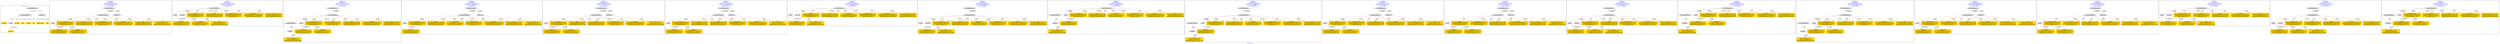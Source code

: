 digraph n0 {
fontcolor="blue"
remincross="true"
label="s22-s-moca.xml"
subgraph cluster_0 {
label="1-correct model"
n2[style="filled",color="white",fillcolor="lightgray",label="CulturalHeritageObject1"];
n3[shape="plaintext",style="filled",fillcolor="gold",label="creationDate"];
n4[style="filled",color="white",fillcolor="lightgray",label="Person1"];
n5[shape="plaintext",style="filled",fillcolor="gold",label="Dimensions"];
n6[shape="plaintext",style="filled",fillcolor="gold",label="Process"];
n7[shape="plaintext",style="filled",fillcolor="gold",label="Provenance"];
n8[shape="plaintext",style="filled",fillcolor="gold",label="title"];
n9[shape="plaintext",style="filled",fillcolor="gold",label="Assension_Number"];
n10[shape="plaintext",style="filled",fillcolor="gold",label="Artist_Name"];
n11[style="filled",color="white",fillcolor="lightgray",label="EuropeanaAggregation1"];
n12[style="filled",color="white",fillcolor="lightgray",label="WebResource1"];
n13[shape="plaintext",style="filled",fillcolor="gold",label="image"];
}
subgraph cluster_1 {
label="candidate 0\nlink coherence:1.0\nnode coherence:1.0\nconfidence:0.4899123472499251\nmapping score:0.600804115749975\ncost:10.9998\n-precision:0.73-recall:0.73"
n15[style="filled",color="white",fillcolor="lightgray",label="CulturalHeritageObject1"];
n16[style="filled",color="white",fillcolor="lightgray",label="Person1"];
n17[style="filled",color="white",fillcolor="lightgray",label="EuropeanaAggregation1"];
n18[style="filled",color="white",fillcolor="lightgray",label="WebResource1"];
n19[shape="plaintext",style="filled",fillcolor="gold",label="image\n[WebResource,classLink,0.467]\n[Document,classLink,0.458]\n[CulturalHeritageObject,provenance,0.041]\n[CulturalHeritageObject,description,0.035]"];
n20[shape="plaintext",style="filled",fillcolor="gold",label="Provenance\n[CulturalHeritageObject,provenance,0.37]\n[CulturalHeritageObject,title,0.291]\n[CulturalHeritageObject,description,0.192]\n[Concept,prefLabel,0.147]"];
n21[shape="plaintext",style="filled",fillcolor="gold",label="Artist_Name\n[Person,nameOfThePerson,0.435]\n[CulturalHeritageObject,description,0.243]\n[CulturalHeritageObject,title,0.201]\n[Person,biographicalInformation,0.121]"];
n22[shape="plaintext",style="filled",fillcolor="gold",label="Process\n[CulturalHeritageObject,medium,0.688]\n[CulturalHeritageObject,description,0.159]\n[CulturalHeritageObject,provenance,0.077]\n[Person,biographicalInformation,0.076]"];
n23[shape="plaintext",style="filled",fillcolor="gold",label="creationDate\n[Person,dateOfDeath,0.471]\n[CulturalHeritageObject,created,0.355]\n[CulturalHeritageObject,provenance,0.111]\n[WebResource,classLink,0.063]"];
n24[shape="plaintext",style="filled",fillcolor="gold",label="Assension_Number\n[CulturalHeritageObject,provenance,0.391]\n[CulturalHeritageObject,title,0.263]\n[CulturalHeritageObject,description,0.195]\n[Concept,prefLabel,0.152]"];
n25[shape="plaintext",style="filled",fillcolor="gold",label="Dimensions\n[CulturalHeritageObject,extent,0.675]\n[CulturalHeritageObject,accessionNumber,0.154]\n[CulturalHeritageObject,description,0.093]\n[CulturalHeritageObject,medium,0.078]"];
n26[shape="plaintext",style="filled",fillcolor="gold",label="title\n[CulturalHeritageObject,description,0.424]\n[CulturalHeritageObject,title,0.299]\n[Person,biographicalInformation,0.186]\n[CulturalHeritageObject,provenance,0.091]"];
}
subgraph cluster_2 {
label="candidate 1\nlink coherence:1.0\nnode coherence:1.0\nconfidence:0.48877965671246565\nmapping score:0.6004265522374885\ncost:9.99992\n-precision:0.5-recall:0.45"
n28[style="filled",color="white",fillcolor="lightgray",label="CulturalHeritageObject1"];
n29[style="filled",color="white",fillcolor="lightgray",label="Person1"];
n30[style="filled",color="white",fillcolor="lightgray",label="Document1"];
n31[shape="plaintext",style="filled",fillcolor="gold",label="Provenance\n[CulturalHeritageObject,provenance,0.37]\n[CulturalHeritageObject,title,0.291]\n[CulturalHeritageObject,description,0.192]\n[Concept,prefLabel,0.147]"];
n32[shape="plaintext",style="filled",fillcolor="gold",label="image\n[WebResource,classLink,0.467]\n[Document,classLink,0.458]\n[CulturalHeritageObject,provenance,0.041]\n[CulturalHeritageObject,description,0.035]"];
n33[shape="plaintext",style="filled",fillcolor="gold",label="Artist_Name\n[Person,nameOfThePerson,0.435]\n[CulturalHeritageObject,description,0.243]\n[CulturalHeritageObject,title,0.201]\n[Person,biographicalInformation,0.121]"];
n34[shape="plaintext",style="filled",fillcolor="gold",label="Process\n[CulturalHeritageObject,medium,0.688]\n[CulturalHeritageObject,description,0.159]\n[CulturalHeritageObject,provenance,0.077]\n[Person,biographicalInformation,0.076]"];
n35[shape="plaintext",style="filled",fillcolor="gold",label="creationDate\n[Person,dateOfDeath,0.471]\n[CulturalHeritageObject,created,0.355]\n[CulturalHeritageObject,provenance,0.111]\n[WebResource,classLink,0.063]"];
n36[shape="plaintext",style="filled",fillcolor="gold",label="Assension_Number\n[CulturalHeritageObject,provenance,0.391]\n[CulturalHeritageObject,title,0.263]\n[CulturalHeritageObject,description,0.195]\n[Concept,prefLabel,0.152]"];
n37[shape="plaintext",style="filled",fillcolor="gold",label="Dimensions\n[CulturalHeritageObject,extent,0.675]\n[CulturalHeritageObject,accessionNumber,0.154]\n[CulturalHeritageObject,description,0.093]\n[CulturalHeritageObject,medium,0.078]"];
n38[shape="plaintext",style="filled",fillcolor="gold",label="title\n[CulturalHeritageObject,description,0.424]\n[CulturalHeritageObject,title,0.299]\n[Person,biographicalInformation,0.186]\n[CulturalHeritageObject,provenance,0.091]"];
}
subgraph cluster_3 {
label="candidate 10\nlink coherence:1.0\nnode coherence:1.0\nconfidence:0.4790155373321883\nmapping score:0.5971718457773961\ncost:11.99985\n-precision:0.42-recall:0.45"
n40[style="filled",color="white",fillcolor="lightgray",label="CulturalHeritageObject1"];
n41[style="filled",color="white",fillcolor="lightgray",label="CulturalHeritageObject2"];
n42[style="filled",color="white",fillcolor="lightgray",label="Person1"];
n43[style="filled",color="white",fillcolor="lightgray",label="Document2"];
n44[style="filled",color="white",fillcolor="lightgray",label="EuropeanaAggregation1"];
n45[shape="plaintext",style="filled",fillcolor="gold",label="Assension_Number\n[CulturalHeritageObject,provenance,0.391]\n[CulturalHeritageObject,title,0.263]\n[CulturalHeritageObject,description,0.195]\n[Concept,prefLabel,0.152]"];
n46[shape="plaintext",style="filled",fillcolor="gold",label="Provenance\n[CulturalHeritageObject,provenance,0.37]\n[CulturalHeritageObject,title,0.291]\n[CulturalHeritageObject,description,0.192]\n[Concept,prefLabel,0.147]"];
n47[shape="plaintext",style="filled",fillcolor="gold",label="Artist_Name\n[Person,nameOfThePerson,0.435]\n[CulturalHeritageObject,description,0.243]\n[CulturalHeritageObject,title,0.201]\n[Person,biographicalInformation,0.121]"];
n48[shape="plaintext",style="filled",fillcolor="gold",label="image\n[WebResource,classLink,0.467]\n[Document,classLink,0.458]\n[CulturalHeritageObject,provenance,0.041]\n[CulturalHeritageObject,description,0.035]"];
n49[shape="plaintext",style="filled",fillcolor="gold",label="Process\n[CulturalHeritageObject,medium,0.688]\n[CulturalHeritageObject,description,0.159]\n[CulturalHeritageObject,provenance,0.077]\n[Person,biographicalInformation,0.076]"];
n50[shape="plaintext",style="filled",fillcolor="gold",label="creationDate\n[Person,dateOfDeath,0.471]\n[CulturalHeritageObject,created,0.355]\n[CulturalHeritageObject,provenance,0.111]\n[WebResource,classLink,0.063]"];
n51[shape="plaintext",style="filled",fillcolor="gold",label="Dimensions\n[CulturalHeritageObject,extent,0.675]\n[CulturalHeritageObject,accessionNumber,0.154]\n[CulturalHeritageObject,description,0.093]\n[CulturalHeritageObject,medium,0.078]"];
n52[shape="plaintext",style="filled",fillcolor="gold",label="title\n[CulturalHeritageObject,description,0.424]\n[CulturalHeritageObject,title,0.299]\n[Person,biographicalInformation,0.186]\n[CulturalHeritageObject,provenance,0.091]"];
}
subgraph cluster_4 {
label="candidate 11\nlink coherence:1.0\nnode coherence:1.0\nconfidence:0.4753331814310154\nmapping score:0.5959443938103385\ncost:10.9998\n-precision:0.82-recall:0.82"
n54[style="filled",color="white",fillcolor="lightgray",label="CulturalHeritageObject1"];
n55[style="filled",color="white",fillcolor="lightgray",label="Person1"];
n56[style="filled",color="white",fillcolor="lightgray",label="EuropeanaAggregation1"];
n57[style="filled",color="white",fillcolor="lightgray",label="WebResource1"];
n58[shape="plaintext",style="filled",fillcolor="gold",label="image\n[WebResource,classLink,0.467]\n[Document,classLink,0.458]\n[CulturalHeritageObject,provenance,0.041]\n[CulturalHeritageObject,description,0.035]"];
n59[shape="plaintext",style="filled",fillcolor="gold",label="Provenance\n[CulturalHeritageObject,provenance,0.37]\n[CulturalHeritageObject,title,0.291]\n[CulturalHeritageObject,description,0.192]\n[Concept,prefLabel,0.147]"];
n60[shape="plaintext",style="filled",fillcolor="gold",label="Artist_Name\n[Person,nameOfThePerson,0.435]\n[CulturalHeritageObject,description,0.243]\n[CulturalHeritageObject,title,0.201]\n[Person,biographicalInformation,0.121]"];
n61[shape="plaintext",style="filled",fillcolor="gold",label="Process\n[CulturalHeritageObject,medium,0.688]\n[CulturalHeritageObject,description,0.159]\n[CulturalHeritageObject,provenance,0.077]\n[Person,biographicalInformation,0.076]"];
n62[shape="plaintext",style="filled",fillcolor="gold",label="creationDate\n[Person,dateOfDeath,0.471]\n[CulturalHeritageObject,created,0.355]\n[CulturalHeritageObject,provenance,0.111]\n[WebResource,classLink,0.063]"];
n63[shape="plaintext",style="filled",fillcolor="gold",label="Assension_Number\n[CulturalHeritageObject,provenance,0.391]\n[CulturalHeritageObject,title,0.263]\n[CulturalHeritageObject,description,0.195]\n[Concept,prefLabel,0.152]"];
n64[shape="plaintext",style="filled",fillcolor="gold",label="Dimensions\n[CulturalHeritageObject,extent,0.675]\n[CulturalHeritageObject,accessionNumber,0.154]\n[CulturalHeritageObject,description,0.093]\n[CulturalHeritageObject,medium,0.078]"];
n65[shape="plaintext",style="filled",fillcolor="gold",label="title\n[CulturalHeritageObject,description,0.424]\n[CulturalHeritageObject,title,0.299]\n[Person,biographicalInformation,0.186]\n[CulturalHeritageObject,provenance,0.091]"];
}
subgraph cluster_5 {
label="candidate 12\nlink coherence:1.0\nnode coherence:1.0\nconfidence:0.4742328409380693\nmapping score:0.595577613646023\ncost:10.9998\n-precision:0.82-recall:0.82"
n67[style="filled",color="white",fillcolor="lightgray",label="CulturalHeritageObject1"];
n68[style="filled",color="white",fillcolor="lightgray",label="Person1"];
n69[style="filled",color="white",fillcolor="lightgray",label="EuropeanaAggregation1"];
n70[style="filled",color="white",fillcolor="lightgray",label="WebResource1"];
n71[shape="plaintext",style="filled",fillcolor="gold",label="image\n[WebResource,classLink,0.467]\n[Document,classLink,0.458]\n[CulturalHeritageObject,provenance,0.041]\n[CulturalHeritageObject,description,0.035]"];
n72[shape="plaintext",style="filled",fillcolor="gold",label="Provenance\n[CulturalHeritageObject,provenance,0.37]\n[CulturalHeritageObject,title,0.291]\n[CulturalHeritageObject,description,0.192]\n[Concept,prefLabel,0.147]"];
n73[shape="plaintext",style="filled",fillcolor="gold",label="title\n[CulturalHeritageObject,description,0.424]\n[CulturalHeritageObject,title,0.299]\n[Person,biographicalInformation,0.186]\n[CulturalHeritageObject,provenance,0.091]"];
n74[shape="plaintext",style="filled",fillcolor="gold",label="Artist_Name\n[Person,nameOfThePerson,0.435]\n[CulturalHeritageObject,description,0.243]\n[CulturalHeritageObject,title,0.201]\n[Person,biographicalInformation,0.121]"];
n75[shape="plaintext",style="filled",fillcolor="gold",label="Process\n[CulturalHeritageObject,medium,0.688]\n[CulturalHeritageObject,description,0.159]\n[CulturalHeritageObject,provenance,0.077]\n[Person,biographicalInformation,0.076]"];
n76[shape="plaintext",style="filled",fillcolor="gold",label="creationDate\n[Person,dateOfDeath,0.471]\n[CulturalHeritageObject,created,0.355]\n[CulturalHeritageObject,provenance,0.111]\n[WebResource,classLink,0.063]"];
n77[shape="plaintext",style="filled",fillcolor="gold",label="Assension_Number\n[CulturalHeritageObject,provenance,0.391]\n[CulturalHeritageObject,title,0.263]\n[CulturalHeritageObject,description,0.195]\n[Concept,prefLabel,0.152]"];
n78[shape="plaintext",style="filled",fillcolor="gold",label="Dimensions\n[CulturalHeritageObject,extent,0.675]\n[CulturalHeritageObject,accessionNumber,0.154]\n[CulturalHeritageObject,description,0.093]\n[CulturalHeritageObject,medium,0.078]"];
}
subgraph cluster_6 {
label="candidate 13\nlink coherence:1.0\nnode coherence:1.0\nconfidence:0.4742328409380693\nmapping score:0.595577613646023\ncost:10.99985\n-precision:0.82-recall:0.82"
n80[style="filled",color="white",fillcolor="lightgray",label="CulturalHeritageObject1"];
n81[style="filled",color="white",fillcolor="lightgray",label="Person1"];
n82[style="filled",color="white",fillcolor="lightgray",label="EuropeanaAggregation1"];
n83[style="filled",color="white",fillcolor="lightgray",label="WebResource2"];
n84[shape="plaintext",style="filled",fillcolor="gold",label="Provenance\n[CulturalHeritageObject,provenance,0.37]\n[CulturalHeritageObject,title,0.291]\n[CulturalHeritageObject,description,0.192]\n[Concept,prefLabel,0.147]"];
n85[shape="plaintext",style="filled",fillcolor="gold",label="title\n[CulturalHeritageObject,description,0.424]\n[CulturalHeritageObject,title,0.299]\n[Person,biographicalInformation,0.186]\n[CulturalHeritageObject,provenance,0.091]"];
n86[shape="plaintext",style="filled",fillcolor="gold",label="Artist_Name\n[Person,nameOfThePerson,0.435]\n[CulturalHeritageObject,description,0.243]\n[CulturalHeritageObject,title,0.201]\n[Person,biographicalInformation,0.121]"];
n87[shape="plaintext",style="filled",fillcolor="gold",label="Process\n[CulturalHeritageObject,medium,0.688]\n[CulturalHeritageObject,description,0.159]\n[CulturalHeritageObject,provenance,0.077]\n[Person,biographicalInformation,0.076]"];
n88[shape="plaintext",style="filled",fillcolor="gold",label="creationDate\n[Person,dateOfDeath,0.471]\n[CulturalHeritageObject,created,0.355]\n[CulturalHeritageObject,provenance,0.111]\n[WebResource,classLink,0.063]"];
n89[shape="plaintext",style="filled",fillcolor="gold",label="Assension_Number\n[CulturalHeritageObject,provenance,0.391]\n[CulturalHeritageObject,title,0.263]\n[CulturalHeritageObject,description,0.195]\n[Concept,prefLabel,0.152]"];
n90[shape="plaintext",style="filled",fillcolor="gold",label="Dimensions\n[CulturalHeritageObject,extent,0.675]\n[CulturalHeritageObject,accessionNumber,0.154]\n[CulturalHeritageObject,description,0.093]\n[CulturalHeritageObject,medium,0.078]"];
n91[shape="plaintext",style="filled",fillcolor="gold",label="image\n[WebResource,classLink,0.467]\n[Document,classLink,0.458]\n[CulturalHeritageObject,provenance,0.041]\n[CulturalHeritageObject,description,0.035]"];
}
subgraph cluster_7 {
label="candidate 14\nlink coherence:1.0\nnode coherence:1.0\nconfidence:0.4742004908935559\nmapping score:0.595566830297852\ncost:9.99992\n-precision:0.6-recall:0.55"
n93[style="filled",color="white",fillcolor="lightgray",label="CulturalHeritageObject1"];
n94[style="filled",color="white",fillcolor="lightgray",label="Person1"];
n95[style="filled",color="white",fillcolor="lightgray",label="Document1"];
n96[shape="plaintext",style="filled",fillcolor="gold",label="Provenance\n[CulturalHeritageObject,provenance,0.37]\n[CulturalHeritageObject,title,0.291]\n[CulturalHeritageObject,description,0.192]\n[Concept,prefLabel,0.147]"];
n97[shape="plaintext",style="filled",fillcolor="gold",label="image\n[WebResource,classLink,0.467]\n[Document,classLink,0.458]\n[CulturalHeritageObject,provenance,0.041]\n[CulturalHeritageObject,description,0.035]"];
n98[shape="plaintext",style="filled",fillcolor="gold",label="Artist_Name\n[Person,nameOfThePerson,0.435]\n[CulturalHeritageObject,description,0.243]\n[CulturalHeritageObject,title,0.201]\n[Person,biographicalInformation,0.121]"];
n99[shape="plaintext",style="filled",fillcolor="gold",label="Process\n[CulturalHeritageObject,medium,0.688]\n[CulturalHeritageObject,description,0.159]\n[CulturalHeritageObject,provenance,0.077]\n[Person,biographicalInformation,0.076]"];
n100[shape="plaintext",style="filled",fillcolor="gold",label="creationDate\n[Person,dateOfDeath,0.471]\n[CulturalHeritageObject,created,0.355]\n[CulturalHeritageObject,provenance,0.111]\n[WebResource,classLink,0.063]"];
n101[shape="plaintext",style="filled",fillcolor="gold",label="Assension_Number\n[CulturalHeritageObject,provenance,0.391]\n[CulturalHeritageObject,title,0.263]\n[CulturalHeritageObject,description,0.195]\n[Concept,prefLabel,0.152]"];
n102[shape="plaintext",style="filled",fillcolor="gold",label="Dimensions\n[CulturalHeritageObject,extent,0.675]\n[CulturalHeritageObject,accessionNumber,0.154]\n[CulturalHeritageObject,description,0.093]\n[CulturalHeritageObject,medium,0.078]"];
n103[shape="plaintext",style="filled",fillcolor="gold",label="title\n[CulturalHeritageObject,description,0.424]\n[CulturalHeritageObject,title,0.299]\n[Person,biographicalInformation,0.186]\n[CulturalHeritageObject,provenance,0.091]"];
}
subgraph cluster_8 {
label="candidate 15\nlink coherence:1.0\nnode coherence:1.0\nconfidence:0.4742004908935559\nmapping score:0.595566830297852\ncost:10.99986\n-precision:0.64-recall:0.64"
n105[style="filled",color="white",fillcolor="lightgray",label="CulturalHeritageObject1"];
n106[style="filled",color="white",fillcolor="lightgray",label="Person1"];
n107[style="filled",color="white",fillcolor="lightgray",label="Document1"];
n108[style="filled",color="white",fillcolor="lightgray",label="EuropeanaAggregation1"];
n109[shape="plaintext",style="filled",fillcolor="gold",label="Provenance\n[CulturalHeritageObject,provenance,0.37]\n[CulturalHeritageObject,title,0.291]\n[CulturalHeritageObject,description,0.192]\n[Concept,prefLabel,0.147]"];
n110[shape="plaintext",style="filled",fillcolor="gold",label="image\n[WebResource,classLink,0.467]\n[Document,classLink,0.458]\n[CulturalHeritageObject,provenance,0.041]\n[CulturalHeritageObject,description,0.035]"];
n111[shape="plaintext",style="filled",fillcolor="gold",label="Artist_Name\n[Person,nameOfThePerson,0.435]\n[CulturalHeritageObject,description,0.243]\n[CulturalHeritageObject,title,0.201]\n[Person,biographicalInformation,0.121]"];
n112[shape="plaintext",style="filled",fillcolor="gold",label="Process\n[CulturalHeritageObject,medium,0.688]\n[CulturalHeritageObject,description,0.159]\n[CulturalHeritageObject,provenance,0.077]\n[Person,biographicalInformation,0.076]"];
n113[shape="plaintext",style="filled",fillcolor="gold",label="creationDate\n[Person,dateOfDeath,0.471]\n[CulturalHeritageObject,created,0.355]\n[CulturalHeritageObject,provenance,0.111]\n[WebResource,classLink,0.063]"];
n114[shape="plaintext",style="filled",fillcolor="gold",label="Assension_Number\n[CulturalHeritageObject,provenance,0.391]\n[CulturalHeritageObject,title,0.263]\n[CulturalHeritageObject,description,0.195]\n[Concept,prefLabel,0.152]"];
n115[shape="plaintext",style="filled",fillcolor="gold",label="Dimensions\n[CulturalHeritageObject,extent,0.675]\n[CulturalHeritageObject,accessionNumber,0.154]\n[CulturalHeritageObject,description,0.093]\n[CulturalHeritageObject,medium,0.078]"];
n116[shape="plaintext",style="filled",fillcolor="gold",label="title\n[CulturalHeritageObject,description,0.424]\n[CulturalHeritageObject,title,0.299]\n[Person,biographicalInformation,0.186]\n[CulturalHeritageObject,provenance,0.091]"];
}
subgraph cluster_9 {
label="candidate 16\nlink coherence:1.0\nnode coherence:1.0\nconfidence:0.4742004908935559\nmapping score:0.595566830297852\ncost:10.99991\n-precision:0.55-recall:0.55"
n118[style="filled",color="white",fillcolor="lightgray",label="CulturalHeritageObject1"];
n119[style="filled",color="white",fillcolor="lightgray",label="CulturalHeritageObject2"];
n120[style="filled",color="white",fillcolor="lightgray",label="Person1"];
n121[style="filled",color="white",fillcolor="lightgray",label="Document2"];
n122[shape="plaintext",style="filled",fillcolor="gold",label="Provenance\n[CulturalHeritageObject,provenance,0.37]\n[CulturalHeritageObject,title,0.291]\n[CulturalHeritageObject,description,0.192]\n[Concept,prefLabel,0.147]"];
n123[shape="plaintext",style="filled",fillcolor="gold",label="Artist_Name\n[Person,nameOfThePerson,0.435]\n[CulturalHeritageObject,description,0.243]\n[CulturalHeritageObject,title,0.201]\n[Person,biographicalInformation,0.121]"];
n124[shape="plaintext",style="filled",fillcolor="gold",label="image\n[WebResource,classLink,0.467]\n[Document,classLink,0.458]\n[CulturalHeritageObject,provenance,0.041]\n[CulturalHeritageObject,description,0.035]"];
n125[shape="plaintext",style="filled",fillcolor="gold",label="Process\n[CulturalHeritageObject,medium,0.688]\n[CulturalHeritageObject,description,0.159]\n[CulturalHeritageObject,provenance,0.077]\n[Person,biographicalInformation,0.076]"];
n126[shape="plaintext",style="filled",fillcolor="gold",label="creationDate\n[Person,dateOfDeath,0.471]\n[CulturalHeritageObject,created,0.355]\n[CulturalHeritageObject,provenance,0.111]\n[WebResource,classLink,0.063]"];
n127[shape="plaintext",style="filled",fillcolor="gold",label="Assension_Number\n[CulturalHeritageObject,provenance,0.391]\n[CulturalHeritageObject,title,0.263]\n[CulturalHeritageObject,description,0.195]\n[Concept,prefLabel,0.152]"];
n128[shape="plaintext",style="filled",fillcolor="gold",label="Dimensions\n[CulturalHeritageObject,extent,0.675]\n[CulturalHeritageObject,accessionNumber,0.154]\n[CulturalHeritageObject,description,0.093]\n[CulturalHeritageObject,medium,0.078]"];
n129[shape="plaintext",style="filled",fillcolor="gold",label="title\n[CulturalHeritageObject,description,0.424]\n[CulturalHeritageObject,title,0.299]\n[Person,biographicalInformation,0.186]\n[CulturalHeritageObject,provenance,0.091]"];
}
subgraph cluster_10 {
label="candidate 17\nlink coherence:1.0\nnode coherence:1.0\nconfidence:0.4742004908935559\nmapping score:0.595566830297852\ncost:11.99985\n-precision:0.58-recall:0.64"
n131[style="filled",color="white",fillcolor="lightgray",label="CulturalHeritageObject1"];
n132[style="filled",color="white",fillcolor="lightgray",label="CulturalHeritageObject2"];
n133[style="filled",color="white",fillcolor="lightgray",label="Person1"];
n134[style="filled",color="white",fillcolor="lightgray",label="Document2"];
n135[style="filled",color="white",fillcolor="lightgray",label="EuropeanaAggregation1"];
n136[shape="plaintext",style="filled",fillcolor="gold",label="Provenance\n[CulturalHeritageObject,provenance,0.37]\n[CulturalHeritageObject,title,0.291]\n[CulturalHeritageObject,description,0.192]\n[Concept,prefLabel,0.147]"];
n137[shape="plaintext",style="filled",fillcolor="gold",label="Artist_Name\n[Person,nameOfThePerson,0.435]\n[CulturalHeritageObject,description,0.243]\n[CulturalHeritageObject,title,0.201]\n[Person,biographicalInformation,0.121]"];
n138[shape="plaintext",style="filled",fillcolor="gold",label="image\n[WebResource,classLink,0.467]\n[Document,classLink,0.458]\n[CulturalHeritageObject,provenance,0.041]\n[CulturalHeritageObject,description,0.035]"];
n139[shape="plaintext",style="filled",fillcolor="gold",label="Process\n[CulturalHeritageObject,medium,0.688]\n[CulturalHeritageObject,description,0.159]\n[CulturalHeritageObject,provenance,0.077]\n[Person,biographicalInformation,0.076]"];
n140[shape="plaintext",style="filled",fillcolor="gold",label="creationDate\n[Person,dateOfDeath,0.471]\n[CulturalHeritageObject,created,0.355]\n[CulturalHeritageObject,provenance,0.111]\n[WebResource,classLink,0.063]"];
n141[shape="plaintext",style="filled",fillcolor="gold",label="Assension_Number\n[CulturalHeritageObject,provenance,0.391]\n[CulturalHeritageObject,title,0.263]\n[CulturalHeritageObject,description,0.195]\n[Concept,prefLabel,0.152]"];
n142[shape="plaintext",style="filled",fillcolor="gold",label="Dimensions\n[CulturalHeritageObject,extent,0.675]\n[CulturalHeritageObject,accessionNumber,0.154]\n[CulturalHeritageObject,description,0.093]\n[CulturalHeritageObject,medium,0.078]"];
n143[shape="plaintext",style="filled",fillcolor="gold",label="title\n[CulturalHeritageObject,description,0.424]\n[CulturalHeritageObject,title,0.299]\n[Person,biographicalInformation,0.186]\n[CulturalHeritageObject,provenance,0.091]"];
}
subgraph cluster_11 {
label="candidate 18\nlink coherence:1.0\nnode coherence:1.0\nconfidence:0.47395672743521977\nmapping score:0.59548557581174\ncost:10.9998\n-precision:0.73-recall:0.73"
n145[style="filled",color="white",fillcolor="lightgray",label="CulturalHeritageObject1"];
n146[style="filled",color="white",fillcolor="lightgray",label="Person1"];
n147[style="filled",color="white",fillcolor="lightgray",label="EuropeanaAggregation1"];
n148[style="filled",color="white",fillcolor="lightgray",label="WebResource1"];
n149[shape="plaintext",style="filled",fillcolor="gold",label="image\n[WebResource,classLink,0.467]\n[Document,classLink,0.458]\n[CulturalHeritageObject,provenance,0.041]\n[CulturalHeritageObject,description,0.035]"];
n150[shape="plaintext",style="filled",fillcolor="gold",label="Provenance\n[CulturalHeritageObject,provenance,0.37]\n[CulturalHeritageObject,title,0.291]\n[CulturalHeritageObject,description,0.192]\n[Concept,prefLabel,0.147]"];
n151[shape="plaintext",style="filled",fillcolor="gold",label="Assension_Number\n[CulturalHeritageObject,provenance,0.391]\n[CulturalHeritageObject,title,0.263]\n[CulturalHeritageObject,description,0.195]\n[Concept,prefLabel,0.152]"];
n152[shape="plaintext",style="filled",fillcolor="gold",label="Artist_Name\n[Person,nameOfThePerson,0.435]\n[CulturalHeritageObject,description,0.243]\n[CulturalHeritageObject,title,0.201]\n[Person,biographicalInformation,0.121]"];
n153[shape="plaintext",style="filled",fillcolor="gold",label="Process\n[CulturalHeritageObject,medium,0.688]\n[CulturalHeritageObject,description,0.159]\n[CulturalHeritageObject,provenance,0.077]\n[Person,biographicalInformation,0.076]"];
n154[shape="plaintext",style="filled",fillcolor="gold",label="creationDate\n[Person,dateOfDeath,0.471]\n[CulturalHeritageObject,created,0.355]\n[CulturalHeritageObject,provenance,0.111]\n[WebResource,classLink,0.063]"];
n155[shape="plaintext",style="filled",fillcolor="gold",label="Dimensions\n[CulturalHeritageObject,extent,0.675]\n[CulturalHeritageObject,accessionNumber,0.154]\n[CulturalHeritageObject,description,0.093]\n[CulturalHeritageObject,medium,0.078]"];
n156[shape="plaintext",style="filled",fillcolor="gold",label="title\n[CulturalHeritageObject,description,0.424]\n[CulturalHeritageObject,title,0.299]\n[Person,biographicalInformation,0.186]\n[CulturalHeritageObject,provenance,0.091]"];
}
subgraph cluster_12 {
label="candidate 19\nlink coherence:1.0\nnode coherence:1.0\nconfidence:0.47395672743521977\nmapping score:0.59548557581174\ncost:10.99988\n-precision:0.64-recall:0.64"
n158[style="filled",color="white",fillcolor="lightgray",label="CulturalHeritageObject1"];
n159[style="filled",color="white",fillcolor="lightgray",label="Person2"];
n160[style="filled",color="white",fillcolor="lightgray",label="EuropeanaAggregation1"];
n161[style="filled",color="white",fillcolor="lightgray",label="WebResource1"];
n162[shape="plaintext",style="filled",fillcolor="gold",label="image\n[WebResource,classLink,0.467]\n[Document,classLink,0.458]\n[CulturalHeritageObject,provenance,0.041]\n[CulturalHeritageObject,description,0.035]"];
n163[shape="plaintext",style="filled",fillcolor="gold",label="creationDate\n[Person,dateOfDeath,0.471]\n[CulturalHeritageObject,created,0.355]\n[CulturalHeritageObject,provenance,0.111]\n[WebResource,classLink,0.063]"];
n164[shape="plaintext",style="filled",fillcolor="gold",label="Provenance\n[CulturalHeritageObject,provenance,0.37]\n[CulturalHeritageObject,title,0.291]\n[CulturalHeritageObject,description,0.192]\n[Concept,prefLabel,0.147]"];
n165[shape="plaintext",style="filled",fillcolor="gold",label="Assension_Number\n[CulturalHeritageObject,provenance,0.391]\n[CulturalHeritageObject,title,0.263]\n[CulturalHeritageObject,description,0.195]\n[Concept,prefLabel,0.152]"];
n166[shape="plaintext",style="filled",fillcolor="gold",label="Artist_Name\n[Person,nameOfThePerson,0.435]\n[CulturalHeritageObject,description,0.243]\n[CulturalHeritageObject,title,0.201]\n[Person,biographicalInformation,0.121]"];
n167[shape="plaintext",style="filled",fillcolor="gold",label="Process\n[CulturalHeritageObject,medium,0.688]\n[CulturalHeritageObject,description,0.159]\n[CulturalHeritageObject,provenance,0.077]\n[Person,biographicalInformation,0.076]"];
n168[shape="plaintext",style="filled",fillcolor="gold",label="Dimensions\n[CulturalHeritageObject,extent,0.675]\n[CulturalHeritageObject,accessionNumber,0.154]\n[CulturalHeritageObject,description,0.093]\n[CulturalHeritageObject,medium,0.078]"];
n169[shape="plaintext",style="filled",fillcolor="gold",label="title\n[CulturalHeritageObject,description,0.424]\n[CulturalHeritageObject,title,0.299]\n[Person,biographicalInformation,0.186]\n[CulturalHeritageObject,provenance,0.091]"];
}
subgraph cluster_13 {
label="candidate 2\nlink coherence:1.0\nnode coherence:1.0\nconfidence:0.48877965671246565\nmapping score:0.6004265522374885\ncost:10.99986\n-precision:0.55-recall:0.55"
n171[style="filled",color="white",fillcolor="lightgray",label="CulturalHeritageObject1"];
n172[style="filled",color="white",fillcolor="lightgray",label="Person1"];
n173[style="filled",color="white",fillcolor="lightgray",label="Document1"];
n174[style="filled",color="white",fillcolor="lightgray",label="EuropeanaAggregation1"];
n175[shape="plaintext",style="filled",fillcolor="gold",label="Provenance\n[CulturalHeritageObject,provenance,0.37]\n[CulturalHeritageObject,title,0.291]\n[CulturalHeritageObject,description,0.192]\n[Concept,prefLabel,0.147]"];
n176[shape="plaintext",style="filled",fillcolor="gold",label="image\n[WebResource,classLink,0.467]\n[Document,classLink,0.458]\n[CulturalHeritageObject,provenance,0.041]\n[CulturalHeritageObject,description,0.035]"];
n177[shape="plaintext",style="filled",fillcolor="gold",label="Artist_Name\n[Person,nameOfThePerson,0.435]\n[CulturalHeritageObject,description,0.243]\n[CulturalHeritageObject,title,0.201]\n[Person,biographicalInformation,0.121]"];
n178[shape="plaintext",style="filled",fillcolor="gold",label="Process\n[CulturalHeritageObject,medium,0.688]\n[CulturalHeritageObject,description,0.159]\n[CulturalHeritageObject,provenance,0.077]\n[Person,biographicalInformation,0.076]"];
n179[shape="plaintext",style="filled",fillcolor="gold",label="creationDate\n[Person,dateOfDeath,0.471]\n[CulturalHeritageObject,created,0.355]\n[CulturalHeritageObject,provenance,0.111]\n[WebResource,classLink,0.063]"];
n180[shape="plaintext",style="filled",fillcolor="gold",label="Assension_Number\n[CulturalHeritageObject,provenance,0.391]\n[CulturalHeritageObject,title,0.263]\n[CulturalHeritageObject,description,0.195]\n[Concept,prefLabel,0.152]"];
n181[shape="plaintext",style="filled",fillcolor="gold",label="Dimensions\n[CulturalHeritageObject,extent,0.675]\n[CulturalHeritageObject,accessionNumber,0.154]\n[CulturalHeritageObject,description,0.093]\n[CulturalHeritageObject,medium,0.078]"];
n182[shape="plaintext",style="filled",fillcolor="gold",label="title\n[CulturalHeritageObject,description,0.424]\n[CulturalHeritageObject,title,0.299]\n[Person,biographicalInformation,0.186]\n[CulturalHeritageObject,provenance,0.091]"];
}
subgraph cluster_14 {
label="candidate 3\nlink coherence:1.0\nnode coherence:1.0\nconfidence:0.48877965671246565\nmapping score:0.6004265522374885\ncost:10.99991\n-precision:0.45-recall:0.45"
n184[style="filled",color="white",fillcolor="lightgray",label="CulturalHeritageObject1"];
n185[style="filled",color="white",fillcolor="lightgray",label="CulturalHeritageObject2"];
n186[style="filled",color="white",fillcolor="lightgray",label="Person1"];
n187[style="filled",color="white",fillcolor="lightgray",label="Document2"];
n188[shape="plaintext",style="filled",fillcolor="gold",label="Provenance\n[CulturalHeritageObject,provenance,0.37]\n[CulturalHeritageObject,title,0.291]\n[CulturalHeritageObject,description,0.192]\n[Concept,prefLabel,0.147]"];
n189[shape="plaintext",style="filled",fillcolor="gold",label="Artist_Name\n[Person,nameOfThePerson,0.435]\n[CulturalHeritageObject,description,0.243]\n[CulturalHeritageObject,title,0.201]\n[Person,biographicalInformation,0.121]"];
n190[shape="plaintext",style="filled",fillcolor="gold",label="image\n[WebResource,classLink,0.467]\n[Document,classLink,0.458]\n[CulturalHeritageObject,provenance,0.041]\n[CulturalHeritageObject,description,0.035]"];
n191[shape="plaintext",style="filled",fillcolor="gold",label="Process\n[CulturalHeritageObject,medium,0.688]\n[CulturalHeritageObject,description,0.159]\n[CulturalHeritageObject,provenance,0.077]\n[Person,biographicalInformation,0.076]"];
n192[shape="plaintext",style="filled",fillcolor="gold",label="creationDate\n[Person,dateOfDeath,0.471]\n[CulturalHeritageObject,created,0.355]\n[CulturalHeritageObject,provenance,0.111]\n[WebResource,classLink,0.063]"];
n193[shape="plaintext",style="filled",fillcolor="gold",label="Assension_Number\n[CulturalHeritageObject,provenance,0.391]\n[CulturalHeritageObject,title,0.263]\n[CulturalHeritageObject,description,0.195]\n[Concept,prefLabel,0.152]"];
n194[shape="plaintext",style="filled",fillcolor="gold",label="Dimensions\n[CulturalHeritageObject,extent,0.675]\n[CulturalHeritageObject,accessionNumber,0.154]\n[CulturalHeritageObject,description,0.093]\n[CulturalHeritageObject,medium,0.078]"];
n195[shape="plaintext",style="filled",fillcolor="gold",label="title\n[CulturalHeritageObject,description,0.424]\n[CulturalHeritageObject,title,0.299]\n[Person,biographicalInformation,0.186]\n[CulturalHeritageObject,provenance,0.091]"];
}
subgraph cluster_15 {
label="candidate 4\nlink coherence:1.0\nnode coherence:1.0\nconfidence:0.48877965671246565\nmapping score:0.6004265522374885\ncost:11.99985\n-precision:0.5-recall:0.55"
n197[style="filled",color="white",fillcolor="lightgray",label="CulturalHeritageObject1"];
n198[style="filled",color="white",fillcolor="lightgray",label="CulturalHeritageObject2"];
n199[style="filled",color="white",fillcolor="lightgray",label="Person1"];
n200[style="filled",color="white",fillcolor="lightgray",label="Document2"];
n201[style="filled",color="white",fillcolor="lightgray",label="EuropeanaAggregation1"];
n202[shape="plaintext",style="filled",fillcolor="gold",label="Provenance\n[CulturalHeritageObject,provenance,0.37]\n[CulturalHeritageObject,title,0.291]\n[CulturalHeritageObject,description,0.192]\n[Concept,prefLabel,0.147]"];
n203[shape="plaintext",style="filled",fillcolor="gold",label="Artist_Name\n[Person,nameOfThePerson,0.435]\n[CulturalHeritageObject,description,0.243]\n[CulturalHeritageObject,title,0.201]\n[Person,biographicalInformation,0.121]"];
n204[shape="plaintext",style="filled",fillcolor="gold",label="image\n[WebResource,classLink,0.467]\n[Document,classLink,0.458]\n[CulturalHeritageObject,provenance,0.041]\n[CulturalHeritageObject,description,0.035]"];
n205[shape="plaintext",style="filled",fillcolor="gold",label="Process\n[CulturalHeritageObject,medium,0.688]\n[CulturalHeritageObject,description,0.159]\n[CulturalHeritageObject,provenance,0.077]\n[Person,biographicalInformation,0.076]"];
n206[shape="plaintext",style="filled",fillcolor="gold",label="creationDate\n[Person,dateOfDeath,0.471]\n[CulturalHeritageObject,created,0.355]\n[CulturalHeritageObject,provenance,0.111]\n[WebResource,classLink,0.063]"];
n207[shape="plaintext",style="filled",fillcolor="gold",label="Assension_Number\n[CulturalHeritageObject,provenance,0.391]\n[CulturalHeritageObject,title,0.263]\n[CulturalHeritageObject,description,0.195]\n[Concept,prefLabel,0.152]"];
n208[shape="plaintext",style="filled",fillcolor="gold",label="Dimensions\n[CulturalHeritageObject,extent,0.675]\n[CulturalHeritageObject,accessionNumber,0.154]\n[CulturalHeritageObject,description,0.093]\n[CulturalHeritageObject,medium,0.078]"];
n209[shape="plaintext",style="filled",fillcolor="gold",label="title\n[CulturalHeritageObject,description,0.424]\n[CulturalHeritageObject,title,0.299]\n[Person,biographicalInformation,0.186]\n[CulturalHeritageObject,provenance,0.091]"];
}
subgraph cluster_16 {
label="candidate 5\nlink coherence:1.0\nnode coherence:1.0\nconfidence:0.4801482278696478\nmapping score:0.5975494092898826\ncost:10.9998\n-precision:0.64-recall:0.64"
n211[style="filled",color="white",fillcolor="lightgray",label="CulturalHeritageObject1"];
n212[style="filled",color="white",fillcolor="lightgray",label="Person1"];
n213[style="filled",color="white",fillcolor="lightgray",label="EuropeanaAggregation1"];
n214[style="filled",color="white",fillcolor="lightgray",label="WebResource1"];
n215[shape="plaintext",style="filled",fillcolor="gold",label="image\n[WebResource,classLink,0.467]\n[Document,classLink,0.458]\n[CulturalHeritageObject,provenance,0.041]\n[CulturalHeritageObject,description,0.035]"];
n216[shape="plaintext",style="filled",fillcolor="gold",label="Assension_Number\n[CulturalHeritageObject,provenance,0.391]\n[CulturalHeritageObject,title,0.263]\n[CulturalHeritageObject,description,0.195]\n[Concept,prefLabel,0.152]"];
n217[shape="plaintext",style="filled",fillcolor="gold",label="Provenance\n[CulturalHeritageObject,provenance,0.37]\n[CulturalHeritageObject,title,0.291]\n[CulturalHeritageObject,description,0.192]\n[Concept,prefLabel,0.147]"];
n218[shape="plaintext",style="filled",fillcolor="gold",label="Artist_Name\n[Person,nameOfThePerson,0.435]\n[CulturalHeritageObject,description,0.243]\n[CulturalHeritageObject,title,0.201]\n[Person,biographicalInformation,0.121]"];
n219[shape="plaintext",style="filled",fillcolor="gold",label="Process\n[CulturalHeritageObject,medium,0.688]\n[CulturalHeritageObject,description,0.159]\n[CulturalHeritageObject,provenance,0.077]\n[Person,biographicalInformation,0.076]"];
n220[shape="plaintext",style="filled",fillcolor="gold",label="creationDate\n[Person,dateOfDeath,0.471]\n[CulturalHeritageObject,created,0.355]\n[CulturalHeritageObject,provenance,0.111]\n[WebResource,classLink,0.063]"];
n221[shape="plaintext",style="filled",fillcolor="gold",label="Dimensions\n[CulturalHeritageObject,extent,0.675]\n[CulturalHeritageObject,accessionNumber,0.154]\n[CulturalHeritageObject,description,0.093]\n[CulturalHeritageObject,medium,0.078]"];
n222[shape="plaintext",style="filled",fillcolor="gold",label="title\n[CulturalHeritageObject,description,0.424]\n[CulturalHeritageObject,title,0.299]\n[Person,biographicalInformation,0.186]\n[CulturalHeritageObject,provenance,0.091]"];
}
subgraph cluster_17 {
label="candidate 6\nlink coherence:1.0\nnode coherence:1.0\nconfidence:0.4801482278696478\nmapping score:0.5975494092898826\ncost:10.99988\n-precision:0.55-recall:0.55"
n224[style="filled",color="white",fillcolor="lightgray",label="CulturalHeritageObject1"];
n225[style="filled",color="white",fillcolor="lightgray",label="Person2"];
n226[style="filled",color="white",fillcolor="lightgray",label="EuropeanaAggregation1"];
n227[style="filled",color="white",fillcolor="lightgray",label="WebResource1"];
n228[shape="plaintext",style="filled",fillcolor="gold",label="image\n[WebResource,classLink,0.467]\n[Document,classLink,0.458]\n[CulturalHeritageObject,provenance,0.041]\n[CulturalHeritageObject,description,0.035]"];
n229[shape="plaintext",style="filled",fillcolor="gold",label="creationDate\n[Person,dateOfDeath,0.471]\n[CulturalHeritageObject,created,0.355]\n[CulturalHeritageObject,provenance,0.111]\n[WebResource,classLink,0.063]"];
n230[shape="plaintext",style="filled",fillcolor="gold",label="Assension_Number\n[CulturalHeritageObject,provenance,0.391]\n[CulturalHeritageObject,title,0.263]\n[CulturalHeritageObject,description,0.195]\n[Concept,prefLabel,0.152]"];
n231[shape="plaintext",style="filled",fillcolor="gold",label="Provenance\n[CulturalHeritageObject,provenance,0.37]\n[CulturalHeritageObject,title,0.291]\n[CulturalHeritageObject,description,0.192]\n[Concept,prefLabel,0.147]"];
n232[shape="plaintext",style="filled",fillcolor="gold",label="Artist_Name\n[Person,nameOfThePerson,0.435]\n[CulturalHeritageObject,description,0.243]\n[CulturalHeritageObject,title,0.201]\n[Person,biographicalInformation,0.121]"];
n233[shape="plaintext",style="filled",fillcolor="gold",label="Process\n[CulturalHeritageObject,medium,0.688]\n[CulturalHeritageObject,description,0.159]\n[CulturalHeritageObject,provenance,0.077]\n[Person,biographicalInformation,0.076]"];
n234[shape="plaintext",style="filled",fillcolor="gold",label="Dimensions\n[CulturalHeritageObject,extent,0.675]\n[CulturalHeritageObject,accessionNumber,0.154]\n[CulturalHeritageObject,description,0.093]\n[CulturalHeritageObject,medium,0.078]"];
n235[shape="plaintext",style="filled",fillcolor="gold",label="title\n[CulturalHeritageObject,description,0.424]\n[CulturalHeritageObject,title,0.299]\n[Person,biographicalInformation,0.186]\n[CulturalHeritageObject,provenance,0.091]"];
}
subgraph cluster_18 {
label="candidate 7\nlink coherence:1.0\nnode coherence:1.0\nconfidence:0.4790155373321883\nmapping score:0.5971718457773961\ncost:9.99992\n-precision:0.4-recall:0.36"
n237[style="filled",color="white",fillcolor="lightgray",label="CulturalHeritageObject1"];
n238[style="filled",color="white",fillcolor="lightgray",label="Person1"];
n239[style="filled",color="white",fillcolor="lightgray",label="Document1"];
n240[shape="plaintext",style="filled",fillcolor="gold",label="Assension_Number\n[CulturalHeritageObject,provenance,0.391]\n[CulturalHeritageObject,title,0.263]\n[CulturalHeritageObject,description,0.195]\n[Concept,prefLabel,0.152]"];
n241[shape="plaintext",style="filled",fillcolor="gold",label="image\n[WebResource,classLink,0.467]\n[Document,classLink,0.458]\n[CulturalHeritageObject,provenance,0.041]\n[CulturalHeritageObject,description,0.035]"];
n242[shape="plaintext",style="filled",fillcolor="gold",label="Provenance\n[CulturalHeritageObject,provenance,0.37]\n[CulturalHeritageObject,title,0.291]\n[CulturalHeritageObject,description,0.192]\n[Concept,prefLabel,0.147]"];
n243[shape="plaintext",style="filled",fillcolor="gold",label="Artist_Name\n[Person,nameOfThePerson,0.435]\n[CulturalHeritageObject,description,0.243]\n[CulturalHeritageObject,title,0.201]\n[Person,biographicalInformation,0.121]"];
n244[shape="plaintext",style="filled",fillcolor="gold",label="Process\n[CulturalHeritageObject,medium,0.688]\n[CulturalHeritageObject,description,0.159]\n[CulturalHeritageObject,provenance,0.077]\n[Person,biographicalInformation,0.076]"];
n245[shape="plaintext",style="filled",fillcolor="gold",label="creationDate\n[Person,dateOfDeath,0.471]\n[CulturalHeritageObject,created,0.355]\n[CulturalHeritageObject,provenance,0.111]\n[WebResource,classLink,0.063]"];
n246[shape="plaintext",style="filled",fillcolor="gold",label="Dimensions\n[CulturalHeritageObject,extent,0.675]\n[CulturalHeritageObject,accessionNumber,0.154]\n[CulturalHeritageObject,description,0.093]\n[CulturalHeritageObject,medium,0.078]"];
n247[shape="plaintext",style="filled",fillcolor="gold",label="title\n[CulturalHeritageObject,description,0.424]\n[CulturalHeritageObject,title,0.299]\n[Person,biographicalInformation,0.186]\n[CulturalHeritageObject,provenance,0.091]"];
}
subgraph cluster_19 {
label="candidate 8\nlink coherence:1.0\nnode coherence:1.0\nconfidence:0.4790155373321883\nmapping score:0.5971718457773961\ncost:10.99986\n-precision:0.45-recall:0.45"
n249[style="filled",color="white",fillcolor="lightgray",label="CulturalHeritageObject1"];
n250[style="filled",color="white",fillcolor="lightgray",label="Person1"];
n251[style="filled",color="white",fillcolor="lightgray",label="Document1"];
n252[style="filled",color="white",fillcolor="lightgray",label="EuropeanaAggregation1"];
n253[shape="plaintext",style="filled",fillcolor="gold",label="Assension_Number\n[CulturalHeritageObject,provenance,0.391]\n[CulturalHeritageObject,title,0.263]\n[CulturalHeritageObject,description,0.195]\n[Concept,prefLabel,0.152]"];
n254[shape="plaintext",style="filled",fillcolor="gold",label="image\n[WebResource,classLink,0.467]\n[Document,classLink,0.458]\n[CulturalHeritageObject,provenance,0.041]\n[CulturalHeritageObject,description,0.035]"];
n255[shape="plaintext",style="filled",fillcolor="gold",label="Provenance\n[CulturalHeritageObject,provenance,0.37]\n[CulturalHeritageObject,title,0.291]\n[CulturalHeritageObject,description,0.192]\n[Concept,prefLabel,0.147]"];
n256[shape="plaintext",style="filled",fillcolor="gold",label="Artist_Name\n[Person,nameOfThePerson,0.435]\n[CulturalHeritageObject,description,0.243]\n[CulturalHeritageObject,title,0.201]\n[Person,biographicalInformation,0.121]"];
n257[shape="plaintext",style="filled",fillcolor="gold",label="Process\n[CulturalHeritageObject,medium,0.688]\n[CulturalHeritageObject,description,0.159]\n[CulturalHeritageObject,provenance,0.077]\n[Person,biographicalInformation,0.076]"];
n258[shape="plaintext",style="filled",fillcolor="gold",label="creationDate\n[Person,dateOfDeath,0.471]\n[CulturalHeritageObject,created,0.355]\n[CulturalHeritageObject,provenance,0.111]\n[WebResource,classLink,0.063]"];
n259[shape="plaintext",style="filled",fillcolor="gold",label="Dimensions\n[CulturalHeritageObject,extent,0.675]\n[CulturalHeritageObject,accessionNumber,0.154]\n[CulturalHeritageObject,description,0.093]\n[CulturalHeritageObject,medium,0.078]"];
n260[shape="plaintext",style="filled",fillcolor="gold",label="title\n[CulturalHeritageObject,description,0.424]\n[CulturalHeritageObject,title,0.299]\n[Person,biographicalInformation,0.186]\n[CulturalHeritageObject,provenance,0.091]"];
}
subgraph cluster_20 {
label="candidate 9\nlink coherence:1.0\nnode coherence:1.0\nconfidence:0.4790155373321883\nmapping score:0.5971718457773961\ncost:10.99991\n-precision:0.36-recall:0.36"
n262[style="filled",color="white",fillcolor="lightgray",label="CulturalHeritageObject1"];
n263[style="filled",color="white",fillcolor="lightgray",label="CulturalHeritageObject2"];
n264[style="filled",color="white",fillcolor="lightgray",label="Person1"];
n265[style="filled",color="white",fillcolor="lightgray",label="Document2"];
n266[shape="plaintext",style="filled",fillcolor="gold",label="Assension_Number\n[CulturalHeritageObject,provenance,0.391]\n[CulturalHeritageObject,title,0.263]\n[CulturalHeritageObject,description,0.195]\n[Concept,prefLabel,0.152]"];
n267[shape="plaintext",style="filled",fillcolor="gold",label="Provenance\n[CulturalHeritageObject,provenance,0.37]\n[CulturalHeritageObject,title,0.291]\n[CulturalHeritageObject,description,0.192]\n[Concept,prefLabel,0.147]"];
n268[shape="plaintext",style="filled",fillcolor="gold",label="Artist_Name\n[Person,nameOfThePerson,0.435]\n[CulturalHeritageObject,description,0.243]\n[CulturalHeritageObject,title,0.201]\n[Person,biographicalInformation,0.121]"];
n269[shape="plaintext",style="filled",fillcolor="gold",label="image\n[WebResource,classLink,0.467]\n[Document,classLink,0.458]\n[CulturalHeritageObject,provenance,0.041]\n[CulturalHeritageObject,description,0.035]"];
n270[shape="plaintext",style="filled",fillcolor="gold",label="Process\n[CulturalHeritageObject,medium,0.688]\n[CulturalHeritageObject,description,0.159]\n[CulturalHeritageObject,provenance,0.077]\n[Person,biographicalInformation,0.076]"];
n271[shape="plaintext",style="filled",fillcolor="gold",label="creationDate\n[Person,dateOfDeath,0.471]\n[CulturalHeritageObject,created,0.355]\n[CulturalHeritageObject,provenance,0.111]\n[WebResource,classLink,0.063]"];
n272[shape="plaintext",style="filled",fillcolor="gold",label="Dimensions\n[CulturalHeritageObject,extent,0.675]\n[CulturalHeritageObject,accessionNumber,0.154]\n[CulturalHeritageObject,description,0.093]\n[CulturalHeritageObject,medium,0.078]"];
n273[shape="plaintext",style="filled",fillcolor="gold",label="title\n[CulturalHeritageObject,description,0.424]\n[CulturalHeritageObject,title,0.299]\n[Person,biographicalInformation,0.186]\n[CulturalHeritageObject,provenance,0.091]"];
}
n2 -> n3[color="brown",fontcolor="black",label="created"]
n2 -> n4[color="brown",fontcolor="black",label="creator"]
n2 -> n5[color="brown",fontcolor="black",label="extent"]
n2 -> n6[color="brown",fontcolor="black",label="medium"]
n2 -> n7[color="brown",fontcolor="black",label="provenance"]
n2 -> n8[color="brown",fontcolor="black",label="title"]
n2 -> n9[color="brown",fontcolor="black",label="accessionNumber"]
n4 -> n10[color="brown",fontcolor="black",label="nameOfThePerson"]
n11 -> n2[color="brown",fontcolor="black",label="aggregatedCHO"]
n11 -> n12[color="brown",fontcolor="black",label="hasView"]
n12 -> n13[color="brown",fontcolor="black",label="classLink"]
n15 -> n16[color="brown",fontcolor="black",label="creator\nw=0.99992"]
n17 -> n15[color="brown",fontcolor="black",label="aggregatedCHO\nw=0.99994"]
n17 -> n18[color="brown",fontcolor="black",label="hasView\nw=0.99994"]
n18 -> n19[color="brown",fontcolor="black",label="classLink\nw=1.0"]
n15 -> n20[color="brown",fontcolor="black",label="provenance\nw=1.0"]
n16 -> n21[color="brown",fontcolor="black",label="nameOfThePerson\nw=1.0"]
n15 -> n22[color="brown",fontcolor="black",label="medium\nw=1.0"]
n16 -> n23[color="brown",fontcolor="black",label="dateOfDeath\nw=1.0"]
n15 -> n24[color="brown",fontcolor="black",label="provenance\nw=1.0"]
n15 -> n25[color="brown",fontcolor="black",label="extent\nw=1.0"]
n15 -> n26[color="brown",fontcolor="black",label="description\nw=1.0"]
n28 -> n29[color="brown",fontcolor="black",label="creator\nw=0.99992"]
n28 -> n30[color="brown",fontcolor="black",label="page\nw=1.0"]
n28 -> n31[color="brown",fontcolor="black",label="provenance\nw=1.0"]
n30 -> n32[color="brown",fontcolor="black",label="classLink\nw=1.0"]
n29 -> n33[color="brown",fontcolor="black",label="nameOfThePerson\nw=1.0"]
n28 -> n34[color="brown",fontcolor="black",label="medium\nw=1.0"]
n29 -> n35[color="brown",fontcolor="black",label="dateOfDeath\nw=1.0"]
n28 -> n36[color="brown",fontcolor="black",label="provenance\nw=1.0"]
n28 -> n37[color="brown",fontcolor="black",label="extent\nw=1.0"]
n28 -> n38[color="brown",fontcolor="black",label="description\nw=1.0"]
n40 -> n41[color="brown",fontcolor="black",label="isRelatedTo\nw=0.99999"]
n40 -> n42[color="brown",fontcolor="black",label="creator\nw=0.99992"]
n41 -> n43[color="brown",fontcolor="black",label="page\nw=1.0"]
n44 -> n40[color="brown",fontcolor="black",label="aggregatedCHO\nw=0.99994"]
n40 -> n45[color="brown",fontcolor="black",label="provenance\nw=1.0"]
n40 -> n46[color="brown",fontcolor="black",label="title\nw=1.0"]
n42 -> n47[color="brown",fontcolor="black",label="nameOfThePerson\nw=1.0"]
n43 -> n48[color="brown",fontcolor="black",label="classLink\nw=1.0"]
n40 -> n49[color="brown",fontcolor="black",label="medium\nw=1.0"]
n42 -> n50[color="brown",fontcolor="black",label="dateOfDeath\nw=1.0"]
n40 -> n51[color="brown",fontcolor="black",label="extent\nw=1.0"]
n40 -> n52[color="brown",fontcolor="black",label="description\nw=1.0"]
n54 -> n55[color="brown",fontcolor="black",label="creator\nw=0.99992"]
n56 -> n54[color="brown",fontcolor="black",label="aggregatedCHO\nw=0.99994"]
n56 -> n57[color="brown",fontcolor="black",label="hasView\nw=0.99994"]
n57 -> n58[color="brown",fontcolor="black",label="classLink\nw=1.0"]
n54 -> n59[color="brown",fontcolor="black",label="provenance\nw=1.0"]
n55 -> n60[color="brown",fontcolor="black",label="nameOfThePerson\nw=1.0"]
n54 -> n61[color="brown",fontcolor="black",label="medium\nw=1.0"]
n54 -> n62[color="brown",fontcolor="black",label="created\nw=1.0"]
n54 -> n63[color="brown",fontcolor="black",label="provenance\nw=1.0"]
n54 -> n64[color="brown",fontcolor="black",label="extent\nw=1.0"]
n54 -> n65[color="brown",fontcolor="black",label="description\nw=1.0"]
n67 -> n68[color="brown",fontcolor="black",label="creator\nw=0.99992"]
n69 -> n67[color="brown",fontcolor="black",label="aggregatedCHO\nw=0.99994"]
n69 -> n70[color="brown",fontcolor="black",label="hasView\nw=0.99994"]
n70 -> n71[color="brown",fontcolor="black",label="classLink\nw=1.0"]
n67 -> n72[color="brown",fontcolor="black",label="provenance\nw=1.0"]
n67 -> n73[color="brown",fontcolor="black",label="title\nw=1.0"]
n68 -> n74[color="brown",fontcolor="black",label="nameOfThePerson\nw=1.0"]
n67 -> n75[color="brown",fontcolor="black",label="medium\nw=1.0"]
n68 -> n76[color="brown",fontcolor="black",label="dateOfDeath\nw=1.0"]
n67 -> n77[color="brown",fontcolor="black",label="provenance\nw=1.0"]
n67 -> n78[color="brown",fontcolor="black",label="extent\nw=1.0"]
n80 -> n81[color="brown",fontcolor="black",label="creator\nw=0.99992"]
n82 -> n80[color="brown",fontcolor="black",label="aggregatedCHO\nw=0.99994"]
n82 -> n83[color="brown",fontcolor="black",label="hasView\nw=0.99999"]
n80 -> n84[color="brown",fontcolor="black",label="provenance\nw=1.0"]
n80 -> n85[color="brown",fontcolor="black",label="title\nw=1.0"]
n81 -> n86[color="brown",fontcolor="black",label="nameOfThePerson\nw=1.0"]
n80 -> n87[color="brown",fontcolor="black",label="medium\nw=1.0"]
n81 -> n88[color="brown",fontcolor="black",label="dateOfDeath\nw=1.0"]
n80 -> n89[color="brown",fontcolor="black",label="provenance\nw=1.0"]
n80 -> n90[color="brown",fontcolor="black",label="extent\nw=1.0"]
n83 -> n91[color="brown",fontcolor="black",label="classLink\nw=1.0"]
n93 -> n94[color="brown",fontcolor="black",label="creator\nw=0.99992"]
n93 -> n95[color="brown",fontcolor="black",label="page\nw=1.0"]
n93 -> n96[color="brown",fontcolor="black",label="provenance\nw=1.0"]
n95 -> n97[color="brown",fontcolor="black",label="classLink\nw=1.0"]
n94 -> n98[color="brown",fontcolor="black",label="nameOfThePerson\nw=1.0"]
n93 -> n99[color="brown",fontcolor="black",label="medium\nw=1.0"]
n93 -> n100[color="brown",fontcolor="black",label="created\nw=1.0"]
n93 -> n101[color="brown",fontcolor="black",label="provenance\nw=1.0"]
n93 -> n102[color="brown",fontcolor="black",label="extent\nw=1.0"]
n93 -> n103[color="brown",fontcolor="black",label="description\nw=1.0"]
n105 -> n106[color="brown",fontcolor="black",label="creator\nw=0.99992"]
n105 -> n107[color="brown",fontcolor="black",label="page\nw=1.0"]
n108 -> n105[color="brown",fontcolor="black",label="aggregatedCHO\nw=0.99994"]
n105 -> n109[color="brown",fontcolor="black",label="provenance\nw=1.0"]
n107 -> n110[color="brown",fontcolor="black",label="classLink\nw=1.0"]
n106 -> n111[color="brown",fontcolor="black",label="nameOfThePerson\nw=1.0"]
n105 -> n112[color="brown",fontcolor="black",label="medium\nw=1.0"]
n105 -> n113[color="brown",fontcolor="black",label="created\nw=1.0"]
n105 -> n114[color="brown",fontcolor="black",label="provenance\nw=1.0"]
n105 -> n115[color="brown",fontcolor="black",label="extent\nw=1.0"]
n105 -> n116[color="brown",fontcolor="black",label="description\nw=1.0"]
n118 -> n119[color="brown",fontcolor="black",label="isRelatedTo\nw=0.99999"]
n118 -> n120[color="brown",fontcolor="black",label="creator\nw=0.99992"]
n119 -> n121[color="brown",fontcolor="black",label="page\nw=1.0"]
n118 -> n122[color="brown",fontcolor="black",label="provenance\nw=1.0"]
n120 -> n123[color="brown",fontcolor="black",label="nameOfThePerson\nw=1.0"]
n121 -> n124[color="brown",fontcolor="black",label="classLink\nw=1.0"]
n118 -> n125[color="brown",fontcolor="black",label="medium\nw=1.0"]
n118 -> n126[color="brown",fontcolor="black",label="created\nw=1.0"]
n118 -> n127[color="brown",fontcolor="black",label="provenance\nw=1.0"]
n118 -> n128[color="brown",fontcolor="black",label="extent\nw=1.0"]
n118 -> n129[color="brown",fontcolor="black",label="description\nw=1.0"]
n131 -> n132[color="brown",fontcolor="black",label="isRelatedTo\nw=0.99999"]
n131 -> n133[color="brown",fontcolor="black",label="creator\nw=0.99992"]
n132 -> n134[color="brown",fontcolor="black",label="page\nw=1.0"]
n135 -> n131[color="brown",fontcolor="black",label="aggregatedCHO\nw=0.99994"]
n131 -> n136[color="brown",fontcolor="black",label="provenance\nw=1.0"]
n133 -> n137[color="brown",fontcolor="black",label="nameOfThePerson\nw=1.0"]
n134 -> n138[color="brown",fontcolor="black",label="classLink\nw=1.0"]
n131 -> n139[color="brown",fontcolor="black",label="medium\nw=1.0"]
n131 -> n140[color="brown",fontcolor="black",label="created\nw=1.0"]
n131 -> n141[color="brown",fontcolor="black",label="provenance\nw=1.0"]
n131 -> n142[color="brown",fontcolor="black",label="extent\nw=1.0"]
n131 -> n143[color="brown",fontcolor="black",label="description\nw=1.0"]
n145 -> n146[color="brown",fontcolor="black",label="creator\nw=0.99992"]
n147 -> n145[color="brown",fontcolor="black",label="aggregatedCHO\nw=0.99994"]
n147 -> n148[color="brown",fontcolor="black",label="hasView\nw=0.99994"]
n148 -> n149[color="brown",fontcolor="black",label="classLink\nw=1.0"]
n145 -> n150[color="brown",fontcolor="black",label="provenance\nw=1.0"]
n145 -> n151[color="brown",fontcolor="black",label="title\nw=1.0"]
n146 -> n152[color="brown",fontcolor="black",label="nameOfThePerson\nw=1.0"]
n145 -> n153[color="brown",fontcolor="black",label="medium\nw=1.0"]
n146 -> n154[color="brown",fontcolor="black",label="dateOfDeath\nw=1.0"]
n145 -> n155[color="brown",fontcolor="black",label="extent\nw=1.0"]
n145 -> n156[color="brown",fontcolor="black",label="description\nw=1.0"]
n158 -> n159[color="brown",fontcolor="black",label="sitter\nw=1.0"]
n160 -> n158[color="brown",fontcolor="black",label="aggregatedCHO\nw=0.99994"]
n160 -> n161[color="brown",fontcolor="black",label="hasView\nw=0.99994"]
n161 -> n162[color="brown",fontcolor="black",label="classLink\nw=1.0"]
n159 -> n163[color="brown",fontcolor="black",label="dateOfDeath\nw=1.0"]
n158 -> n164[color="brown",fontcolor="black",label="provenance\nw=1.0"]
n158 -> n165[color="brown",fontcolor="black",label="title\nw=1.0"]
n159 -> n166[color="brown",fontcolor="black",label="nameOfThePerson\nw=1.0"]
n158 -> n167[color="brown",fontcolor="black",label="medium\nw=1.0"]
n158 -> n168[color="brown",fontcolor="black",label="extent\nw=1.0"]
n158 -> n169[color="brown",fontcolor="black",label="description\nw=1.0"]
n171 -> n172[color="brown",fontcolor="black",label="creator\nw=0.99992"]
n171 -> n173[color="brown",fontcolor="black",label="page\nw=1.0"]
n174 -> n171[color="brown",fontcolor="black",label="aggregatedCHO\nw=0.99994"]
n171 -> n175[color="brown",fontcolor="black",label="provenance\nw=1.0"]
n173 -> n176[color="brown",fontcolor="black",label="classLink\nw=1.0"]
n172 -> n177[color="brown",fontcolor="black",label="nameOfThePerson\nw=1.0"]
n171 -> n178[color="brown",fontcolor="black",label="medium\nw=1.0"]
n172 -> n179[color="brown",fontcolor="black",label="dateOfDeath\nw=1.0"]
n171 -> n180[color="brown",fontcolor="black",label="provenance\nw=1.0"]
n171 -> n181[color="brown",fontcolor="black",label="extent\nw=1.0"]
n171 -> n182[color="brown",fontcolor="black",label="description\nw=1.0"]
n184 -> n185[color="brown",fontcolor="black",label="isRelatedTo\nw=0.99999"]
n184 -> n186[color="brown",fontcolor="black",label="creator\nw=0.99992"]
n185 -> n187[color="brown",fontcolor="black",label="page\nw=1.0"]
n184 -> n188[color="brown",fontcolor="black",label="provenance\nw=1.0"]
n186 -> n189[color="brown",fontcolor="black",label="nameOfThePerson\nw=1.0"]
n187 -> n190[color="brown",fontcolor="black",label="classLink\nw=1.0"]
n184 -> n191[color="brown",fontcolor="black",label="medium\nw=1.0"]
n186 -> n192[color="brown",fontcolor="black",label="dateOfDeath\nw=1.0"]
n184 -> n193[color="brown",fontcolor="black",label="provenance\nw=1.0"]
n184 -> n194[color="brown",fontcolor="black",label="extent\nw=1.0"]
n184 -> n195[color="brown",fontcolor="black",label="description\nw=1.0"]
n197 -> n198[color="brown",fontcolor="black",label="isRelatedTo\nw=0.99999"]
n197 -> n199[color="brown",fontcolor="black",label="creator\nw=0.99992"]
n198 -> n200[color="brown",fontcolor="black",label="page\nw=1.0"]
n201 -> n197[color="brown",fontcolor="black",label="aggregatedCHO\nw=0.99994"]
n197 -> n202[color="brown",fontcolor="black",label="provenance\nw=1.0"]
n199 -> n203[color="brown",fontcolor="black",label="nameOfThePerson\nw=1.0"]
n200 -> n204[color="brown",fontcolor="black",label="classLink\nw=1.0"]
n197 -> n205[color="brown",fontcolor="black",label="medium\nw=1.0"]
n199 -> n206[color="brown",fontcolor="black",label="dateOfDeath\nw=1.0"]
n197 -> n207[color="brown",fontcolor="black",label="provenance\nw=1.0"]
n197 -> n208[color="brown",fontcolor="black",label="extent\nw=1.0"]
n197 -> n209[color="brown",fontcolor="black",label="description\nw=1.0"]
n211 -> n212[color="brown",fontcolor="black",label="creator\nw=0.99992"]
n213 -> n211[color="brown",fontcolor="black",label="aggregatedCHO\nw=0.99994"]
n213 -> n214[color="brown",fontcolor="black",label="hasView\nw=0.99994"]
n214 -> n215[color="brown",fontcolor="black",label="classLink\nw=1.0"]
n211 -> n216[color="brown",fontcolor="black",label="provenance\nw=1.0"]
n211 -> n217[color="brown",fontcolor="black",label="title\nw=1.0"]
n212 -> n218[color="brown",fontcolor="black",label="nameOfThePerson\nw=1.0"]
n211 -> n219[color="brown",fontcolor="black",label="medium\nw=1.0"]
n212 -> n220[color="brown",fontcolor="black",label="dateOfDeath\nw=1.0"]
n211 -> n221[color="brown",fontcolor="black",label="extent\nw=1.0"]
n211 -> n222[color="brown",fontcolor="black",label="description\nw=1.0"]
n224 -> n225[color="brown",fontcolor="black",label="sitter\nw=1.0"]
n226 -> n224[color="brown",fontcolor="black",label="aggregatedCHO\nw=0.99994"]
n226 -> n227[color="brown",fontcolor="black",label="hasView\nw=0.99994"]
n227 -> n228[color="brown",fontcolor="black",label="classLink\nw=1.0"]
n225 -> n229[color="brown",fontcolor="black",label="dateOfDeath\nw=1.0"]
n224 -> n230[color="brown",fontcolor="black",label="provenance\nw=1.0"]
n224 -> n231[color="brown",fontcolor="black",label="title\nw=1.0"]
n225 -> n232[color="brown",fontcolor="black",label="nameOfThePerson\nw=1.0"]
n224 -> n233[color="brown",fontcolor="black",label="medium\nw=1.0"]
n224 -> n234[color="brown",fontcolor="black",label="extent\nw=1.0"]
n224 -> n235[color="brown",fontcolor="black",label="description\nw=1.0"]
n237 -> n238[color="brown",fontcolor="black",label="creator\nw=0.99992"]
n237 -> n239[color="brown",fontcolor="black",label="page\nw=1.0"]
n237 -> n240[color="brown",fontcolor="black",label="provenance\nw=1.0"]
n239 -> n241[color="brown",fontcolor="black",label="classLink\nw=1.0"]
n237 -> n242[color="brown",fontcolor="black",label="title\nw=1.0"]
n238 -> n243[color="brown",fontcolor="black",label="nameOfThePerson\nw=1.0"]
n237 -> n244[color="brown",fontcolor="black",label="medium\nw=1.0"]
n238 -> n245[color="brown",fontcolor="black",label="dateOfDeath\nw=1.0"]
n237 -> n246[color="brown",fontcolor="black",label="extent\nw=1.0"]
n237 -> n247[color="brown",fontcolor="black",label="description\nw=1.0"]
n249 -> n250[color="brown",fontcolor="black",label="creator\nw=0.99992"]
n249 -> n251[color="brown",fontcolor="black",label="page\nw=1.0"]
n252 -> n249[color="brown",fontcolor="black",label="aggregatedCHO\nw=0.99994"]
n249 -> n253[color="brown",fontcolor="black",label="provenance\nw=1.0"]
n251 -> n254[color="brown",fontcolor="black",label="classLink\nw=1.0"]
n249 -> n255[color="brown",fontcolor="black",label="title\nw=1.0"]
n250 -> n256[color="brown",fontcolor="black",label="nameOfThePerson\nw=1.0"]
n249 -> n257[color="brown",fontcolor="black",label="medium\nw=1.0"]
n250 -> n258[color="brown",fontcolor="black",label="dateOfDeath\nw=1.0"]
n249 -> n259[color="brown",fontcolor="black",label="extent\nw=1.0"]
n249 -> n260[color="brown",fontcolor="black",label="description\nw=1.0"]
n262 -> n263[color="brown",fontcolor="black",label="isRelatedTo\nw=0.99999"]
n262 -> n264[color="brown",fontcolor="black",label="creator\nw=0.99992"]
n263 -> n265[color="brown",fontcolor="black",label="page\nw=1.0"]
n262 -> n266[color="brown",fontcolor="black",label="provenance\nw=1.0"]
n262 -> n267[color="brown",fontcolor="black",label="title\nw=1.0"]
n264 -> n268[color="brown",fontcolor="black",label="nameOfThePerson\nw=1.0"]
n265 -> n269[color="brown",fontcolor="black",label="classLink\nw=1.0"]
n262 -> n270[color="brown",fontcolor="black",label="medium\nw=1.0"]
n264 -> n271[color="brown",fontcolor="black",label="dateOfDeath\nw=1.0"]
n262 -> n272[color="brown",fontcolor="black",label="extent\nw=1.0"]
n262 -> n273[color="brown",fontcolor="black",label="description\nw=1.0"]
}

